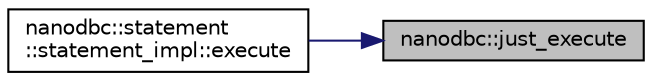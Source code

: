 digraph "nanodbc::just_execute"
{
 // LATEX_PDF_SIZE
  edge [fontname="Helvetica",fontsize="10",labelfontname="Helvetica",labelfontsize="10"];
  node [fontname="Helvetica",fontsize="10",shape=record];
  rankdir="RL";
  Node15 [label="nanodbc::just_execute",height=0.2,width=0.4,color="black", fillcolor="grey75", style="filled", fontcolor="black",tooltip="Opens, prepares, and executes query directly without creating result object."];
  Node15 -> Node16 [dir="back",color="midnightblue",fontsize="10",style="solid",fontname="Helvetica"];
  Node16 [label="nanodbc::statement\l::statement_impl::execute",height=0.2,width=0.4,color="black", fillcolor="white", style="filled",URL="$classnanodbc_1_1statement_1_1statement__impl.html#ac0a71bdfc730c230ed63844063617297",tooltip=" "];
}
